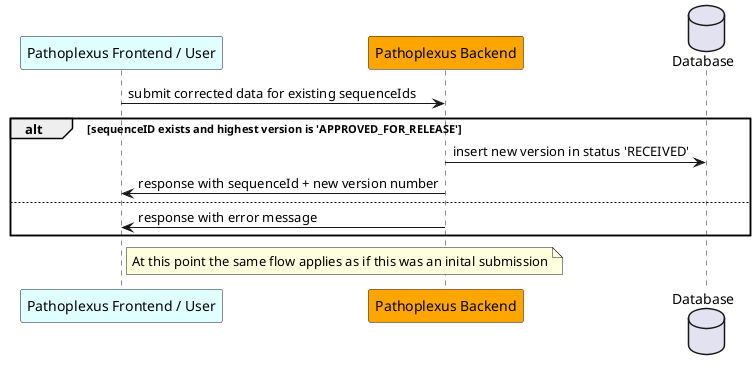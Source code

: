 @startuml
    participant "Pathoplexus Frontend / User" as frontend #LightCyan
    participant "Pathoplexus Backend" as backend #Orange
    database "Database" as DB


    frontend -> backend: submit corrected data for existing sequenceIds

    alt sequenceID exists and highest version is 'APPROVED_FOR_RELEASE'
        backend -> DB: insert new version in status 'RECEIVED'
    backend -> frontend: response with sequenceId + new version number
    else
        backend -> frontend: response with error message
    end

    note right of frontend
        At this point the same flow applies as if this was an inital submission
    end note
@enduml
